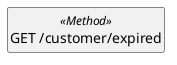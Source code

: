 @startuml
hide <<Method>> circle
hide <<Response>> circle
hide <<Parameter>> circle
hide empty methods
hide empty fields
set namespaceSeparator none

class "GET /customer/expired" <<Method>> {
}

@enduml